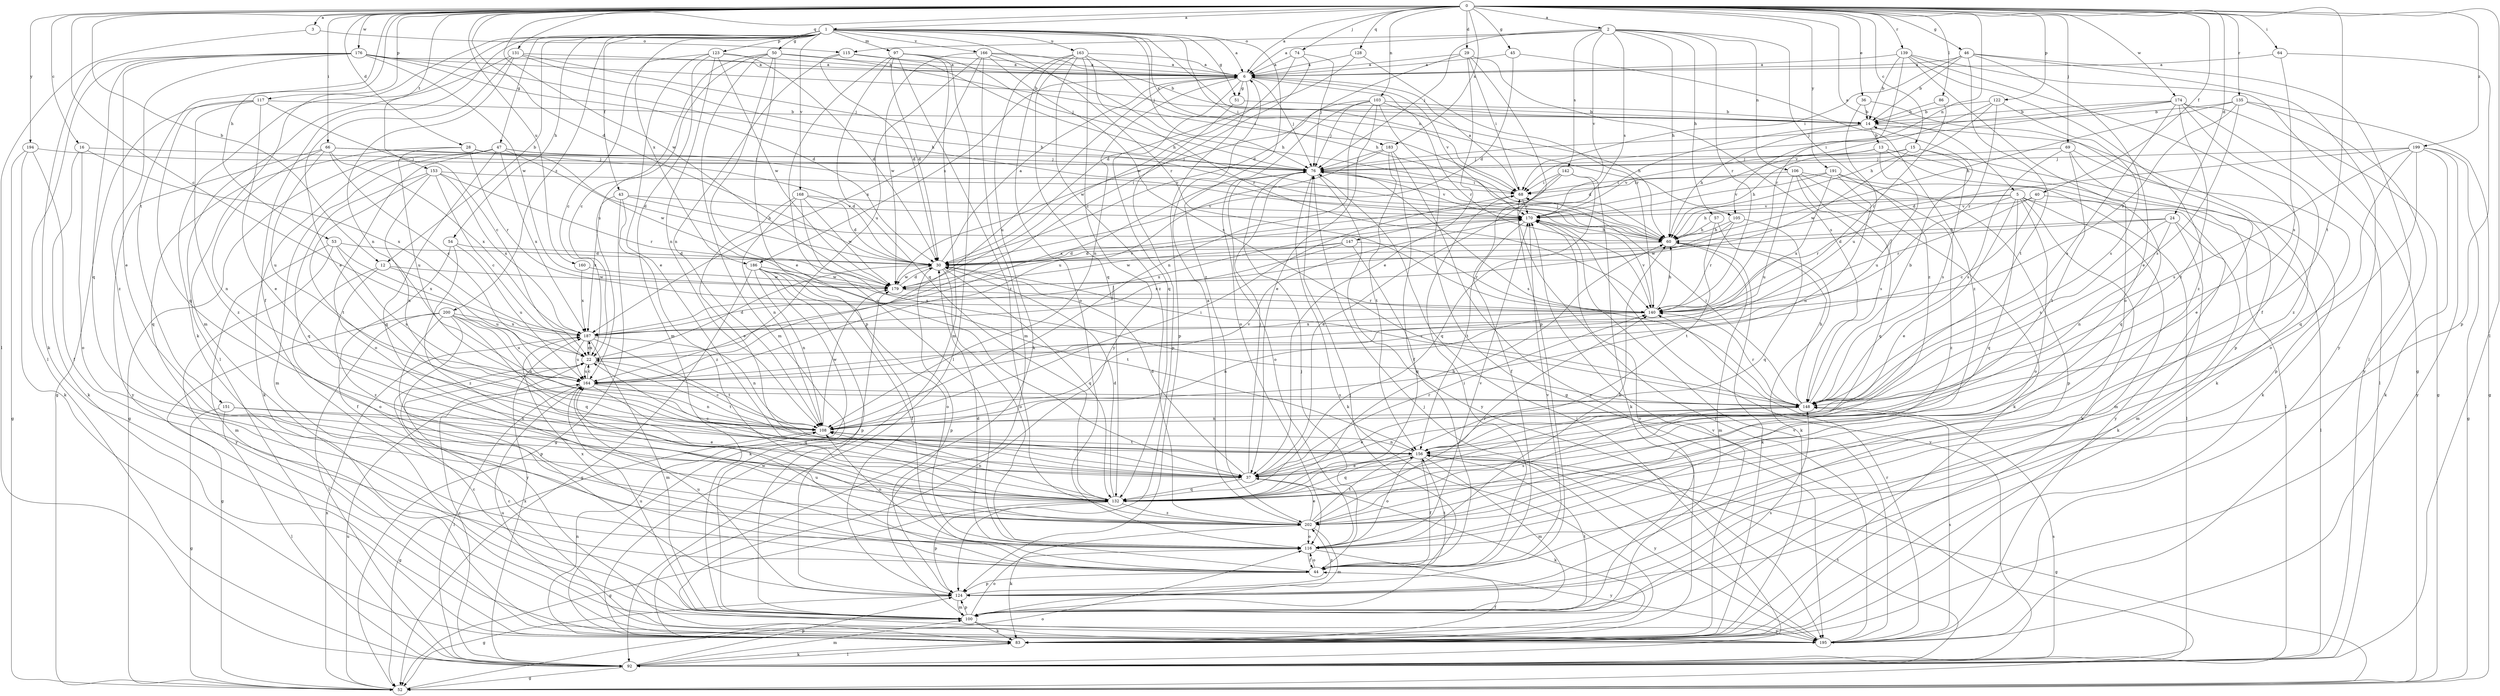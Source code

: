 strict digraph  {
0;
1;
2;
3;
5;
6;
12;
13;
14;
15;
16;
22;
24;
28;
29;
30;
36;
37;
40;
43;
44;
45;
46;
47;
50;
51;
52;
53;
54;
57;
60;
64;
66;
68;
69;
74;
76;
83;
86;
92;
97;
100;
103;
105;
106;
108;
115;
116;
117;
122;
123;
124;
128;
131;
132;
135;
139;
140;
142;
147;
148;
151;
153;
156;
160;
163;
164;
166;
168;
170;
174;
176;
179;
183;
186;
187;
191;
194;
195;
199;
200;
202;
0 -> 1  [label=a];
0 -> 2  [label=a];
0 -> 3  [label=a];
0 -> 5  [label=a];
0 -> 6  [label=a];
0 -> 12  [label=b];
0 -> 15  [label=c];
0 -> 16  [label=c];
0 -> 22  [label=c];
0 -> 24  [label=d];
0 -> 28  [label=d];
0 -> 29  [label=d];
0 -> 30  [label=d];
0 -> 36  [label=e];
0 -> 40  [label=f];
0 -> 45  [label=g];
0 -> 46  [label=g];
0 -> 53  [label=h];
0 -> 64  [label=i];
0 -> 66  [label=i];
0 -> 69  [label=j];
0 -> 74  [label=j];
0 -> 86  [label=l];
0 -> 92  [label=l];
0 -> 103  [label=n];
0 -> 105  [label=n];
0 -> 117  [label=p];
0 -> 122  [label=p];
0 -> 128  [label=q];
0 -> 131  [label=q];
0 -> 135  [label=r];
0 -> 139  [label=r];
0 -> 151  [label=t];
0 -> 153  [label=t];
0 -> 156  [label=t];
0 -> 160  [label=u];
0 -> 174  [label=w];
0 -> 176  [label=w];
0 -> 179  [label=w];
0 -> 183  [label=x];
0 -> 191  [label=y];
0 -> 194  [label=y];
0 -> 199  [label=z];
1 -> 6  [label=a];
1 -> 12  [label=b];
1 -> 43  [label=f];
1 -> 44  [label=f];
1 -> 47  [label=g];
1 -> 50  [label=g];
1 -> 51  [label=g];
1 -> 54  [label=h];
1 -> 68  [label=i];
1 -> 76  [label=j];
1 -> 83  [label=k];
1 -> 97  [label=m];
1 -> 100  [label=m];
1 -> 105  [label=n];
1 -> 123  [label=p];
1 -> 140  [label=r];
1 -> 163  [label=u];
1 -> 166  [label=v];
1 -> 168  [label=v];
1 -> 183  [label=x];
1 -> 186  [label=x];
1 -> 200  [label=z];
1 -> 202  [label=z];
2 -> 6  [label=a];
2 -> 57  [label=h];
2 -> 60  [label=h];
2 -> 76  [label=j];
2 -> 106  [label=n];
2 -> 115  [label=o];
2 -> 140  [label=r];
2 -> 142  [label=s];
2 -> 147  [label=s];
2 -> 170  [label=v];
2 -> 202  [label=z];
3 -> 92  [label=l];
3 -> 115  [label=o];
5 -> 37  [label=e];
5 -> 60  [label=h];
5 -> 83  [label=k];
5 -> 100  [label=m];
5 -> 116  [label=o];
5 -> 132  [label=q];
5 -> 140  [label=r];
5 -> 170  [label=v];
5 -> 195  [label=y];
6 -> 51  [label=g];
6 -> 76  [label=j];
6 -> 108  [label=n];
6 -> 124  [label=p];
6 -> 132  [label=q];
6 -> 140  [label=r];
6 -> 164  [label=u];
6 -> 170  [label=v];
6 -> 186  [label=x];
12 -> 116  [label=o];
12 -> 164  [label=u];
12 -> 179  [label=w];
12 -> 202  [label=z];
13 -> 76  [label=j];
13 -> 92  [label=l];
13 -> 132  [label=q];
13 -> 164  [label=u];
13 -> 170  [label=v];
14 -> 13  [label=b];
14 -> 30  [label=d];
14 -> 60  [label=h];
14 -> 83  [label=k];
15 -> 60  [label=h];
15 -> 76  [label=j];
15 -> 83  [label=k];
15 -> 148  [label=s];
15 -> 179  [label=w];
16 -> 76  [label=j];
16 -> 83  [label=k];
16 -> 116  [label=o];
16 -> 187  [label=x];
22 -> 30  [label=d];
22 -> 156  [label=t];
22 -> 164  [label=u];
22 -> 187  [label=x];
24 -> 30  [label=d];
24 -> 60  [label=h];
24 -> 83  [label=k];
24 -> 100  [label=m];
24 -> 108  [label=n];
24 -> 148  [label=s];
28 -> 30  [label=d];
28 -> 76  [label=j];
28 -> 132  [label=q];
28 -> 140  [label=r];
28 -> 164  [label=u];
29 -> 6  [label=a];
29 -> 30  [label=d];
29 -> 37  [label=e];
29 -> 68  [label=i];
29 -> 124  [label=p];
29 -> 148  [label=s];
30 -> 6  [label=a];
30 -> 116  [label=o];
30 -> 124  [label=p];
30 -> 132  [label=q];
30 -> 148  [label=s];
30 -> 179  [label=w];
36 -> 14  [label=b];
36 -> 124  [label=p];
36 -> 164  [label=u];
37 -> 22  [label=c];
37 -> 30  [label=d];
37 -> 76  [label=j];
37 -> 83  [label=k];
37 -> 132  [label=q];
37 -> 140  [label=r];
40 -> 22  [label=c];
40 -> 92  [label=l];
40 -> 140  [label=r];
40 -> 170  [label=v];
43 -> 52  [label=g];
43 -> 60  [label=h];
43 -> 170  [label=v];
43 -> 187  [label=x];
43 -> 202  [label=z];
44 -> 30  [label=d];
44 -> 68  [label=i];
44 -> 76  [label=j];
44 -> 116  [label=o];
44 -> 124  [label=p];
44 -> 156  [label=t];
44 -> 164  [label=u];
44 -> 170  [label=v];
44 -> 187  [label=x];
45 -> 6  [label=a];
45 -> 30  [label=d];
45 -> 202  [label=z];
46 -> 6  [label=a];
46 -> 14  [label=b];
46 -> 37  [label=e];
46 -> 68  [label=i];
46 -> 92  [label=l];
46 -> 156  [label=t];
46 -> 195  [label=y];
47 -> 52  [label=g];
47 -> 76  [label=j];
47 -> 83  [label=k];
47 -> 100  [label=m];
47 -> 116  [label=o];
47 -> 132  [label=q];
47 -> 170  [label=v];
47 -> 179  [label=w];
47 -> 187  [label=x];
50 -> 6  [label=a];
50 -> 22  [label=c];
50 -> 37  [label=e];
50 -> 68  [label=i];
50 -> 100  [label=m];
50 -> 124  [label=p];
50 -> 164  [label=u];
51 -> 14  [label=b];
51 -> 124  [label=p];
52 -> 116  [label=o];
52 -> 164  [label=u];
52 -> 187  [label=x];
53 -> 30  [label=d];
53 -> 100  [label=m];
53 -> 148  [label=s];
53 -> 187  [label=x];
53 -> 195  [label=y];
54 -> 30  [label=d];
54 -> 44  [label=f];
54 -> 164  [label=u];
54 -> 202  [label=z];
57 -> 60  [label=h];
57 -> 83  [label=k];
57 -> 156  [label=t];
60 -> 30  [label=d];
60 -> 76  [label=j];
60 -> 83  [label=k];
60 -> 100  [label=m];
64 -> 6  [label=a];
64 -> 124  [label=p];
64 -> 148  [label=s];
66 -> 22  [label=c];
66 -> 30  [label=d];
66 -> 76  [label=j];
66 -> 108  [label=n];
66 -> 164  [label=u];
66 -> 187  [label=x];
66 -> 195  [label=y];
68 -> 6  [label=a];
68 -> 170  [label=v];
69 -> 37  [label=e];
69 -> 76  [label=j];
69 -> 116  [label=o];
69 -> 148  [label=s];
69 -> 156  [label=t];
74 -> 6  [label=a];
74 -> 22  [label=c];
74 -> 76  [label=j];
74 -> 179  [label=w];
76 -> 68  [label=i];
76 -> 83  [label=k];
76 -> 116  [label=o];
76 -> 148  [label=s];
76 -> 170  [label=v];
76 -> 187  [label=x];
76 -> 195  [label=y];
83 -> 44  [label=f];
83 -> 92  [label=l];
83 -> 108  [label=n];
83 -> 170  [label=v];
83 -> 179  [label=w];
86 -> 14  [label=b];
86 -> 140  [label=r];
92 -> 22  [label=c];
92 -> 52  [label=g];
92 -> 76  [label=j];
92 -> 83  [label=k];
92 -> 100  [label=m];
92 -> 124  [label=p];
92 -> 148  [label=s];
92 -> 156  [label=t];
92 -> 170  [label=v];
92 -> 187  [label=x];
97 -> 6  [label=a];
97 -> 30  [label=d];
97 -> 76  [label=j];
97 -> 92  [label=l];
97 -> 100  [label=m];
97 -> 116  [label=o];
97 -> 132  [label=q];
97 -> 202  [label=z];
100 -> 22  [label=c];
100 -> 76  [label=j];
100 -> 83  [label=k];
100 -> 116  [label=o];
100 -> 124  [label=p];
100 -> 148  [label=s];
100 -> 156  [label=t];
100 -> 164  [label=u];
100 -> 170  [label=v];
100 -> 195  [label=y];
103 -> 14  [label=b];
103 -> 37  [label=e];
103 -> 52  [label=g];
103 -> 60  [label=h];
103 -> 76  [label=j];
103 -> 108  [label=n];
103 -> 116  [label=o];
103 -> 179  [label=w];
105 -> 60  [label=h];
105 -> 132  [label=q];
105 -> 140  [label=r];
105 -> 179  [label=w];
106 -> 68  [label=i];
106 -> 83  [label=k];
106 -> 124  [label=p];
106 -> 132  [label=q];
106 -> 148  [label=s];
106 -> 164  [label=u];
108 -> 22  [label=c];
108 -> 52  [label=g];
108 -> 68  [label=i];
108 -> 156  [label=t];
108 -> 170  [label=v];
108 -> 179  [label=w];
115 -> 6  [label=a];
115 -> 30  [label=d];
115 -> 60  [label=h];
115 -> 108  [label=n];
116 -> 44  [label=f];
116 -> 60  [label=h];
116 -> 108  [label=n];
116 -> 170  [label=v];
116 -> 195  [label=y];
117 -> 14  [label=b];
117 -> 22  [label=c];
117 -> 37  [label=e];
117 -> 52  [label=g];
117 -> 132  [label=q];
117 -> 202  [label=z];
122 -> 14  [label=b];
122 -> 60  [label=h];
122 -> 140  [label=r];
122 -> 148  [label=s];
122 -> 170  [label=v];
123 -> 6  [label=a];
123 -> 22  [label=c];
123 -> 30  [label=d];
123 -> 37  [label=e];
123 -> 100  [label=m];
123 -> 108  [label=n];
123 -> 179  [label=w];
124 -> 52  [label=g];
124 -> 100  [label=m];
124 -> 164  [label=u];
124 -> 202  [label=z];
128 -> 6  [label=a];
128 -> 30  [label=d];
128 -> 140  [label=r];
131 -> 6  [label=a];
131 -> 37  [label=e];
131 -> 60  [label=h];
131 -> 76  [label=j];
131 -> 92  [label=l];
131 -> 108  [label=n];
132 -> 30  [label=d];
132 -> 52  [label=g];
132 -> 60  [label=h];
132 -> 108  [label=n];
132 -> 124  [label=p];
132 -> 202  [label=z];
135 -> 14  [label=b];
135 -> 52  [label=g];
135 -> 60  [label=h];
135 -> 140  [label=r];
135 -> 148  [label=s];
135 -> 195  [label=y];
139 -> 6  [label=a];
139 -> 14  [label=b];
139 -> 44  [label=f];
139 -> 52  [label=g];
139 -> 116  [label=o];
139 -> 140  [label=r];
139 -> 202  [label=z];
140 -> 60  [label=h];
140 -> 108  [label=n];
140 -> 170  [label=v];
140 -> 187  [label=x];
142 -> 37  [label=e];
142 -> 44  [label=f];
142 -> 68  [label=i];
142 -> 83  [label=k];
142 -> 132  [label=q];
147 -> 30  [label=d];
147 -> 132  [label=q];
147 -> 140  [label=r];
147 -> 179  [label=w];
147 -> 187  [label=x];
148 -> 14  [label=b];
148 -> 37  [label=e];
148 -> 60  [label=h];
148 -> 68  [label=i];
148 -> 108  [label=n];
148 -> 140  [label=r];
151 -> 37  [label=e];
151 -> 52  [label=g];
151 -> 92  [label=l];
151 -> 108  [label=n];
153 -> 22  [label=c];
153 -> 68  [label=i];
153 -> 108  [label=n];
153 -> 132  [label=q];
153 -> 140  [label=r];
153 -> 156  [label=t];
153 -> 187  [label=x];
156 -> 37  [label=e];
156 -> 44  [label=f];
156 -> 52  [label=g];
156 -> 100  [label=m];
156 -> 108  [label=n];
156 -> 116  [label=o];
156 -> 132  [label=q];
156 -> 195  [label=y];
160 -> 179  [label=w];
160 -> 187  [label=x];
163 -> 6  [label=a];
163 -> 60  [label=h];
163 -> 83  [label=k];
163 -> 116  [label=o];
163 -> 132  [label=q];
163 -> 140  [label=r];
163 -> 195  [label=y];
163 -> 202  [label=z];
164 -> 22  [label=c];
164 -> 92  [label=l];
164 -> 108  [label=n];
164 -> 132  [label=q];
164 -> 148  [label=s];
166 -> 6  [label=a];
166 -> 14  [label=b];
166 -> 60  [label=h];
166 -> 100  [label=m];
166 -> 148  [label=s];
166 -> 164  [label=u];
166 -> 179  [label=w];
166 -> 187  [label=x];
168 -> 30  [label=d];
168 -> 37  [label=e];
168 -> 108  [label=n];
168 -> 148  [label=s];
168 -> 170  [label=v];
168 -> 179  [label=w];
170 -> 60  [label=h];
170 -> 156  [label=t];
170 -> 187  [label=x];
174 -> 14  [label=b];
174 -> 52  [label=g];
174 -> 68  [label=i];
174 -> 76  [label=j];
174 -> 92  [label=l];
174 -> 148  [label=s];
174 -> 156  [label=t];
174 -> 202  [label=z];
176 -> 6  [label=a];
176 -> 14  [label=b];
176 -> 30  [label=d];
176 -> 37  [label=e];
176 -> 60  [label=h];
176 -> 83  [label=k];
176 -> 92  [label=l];
176 -> 132  [label=q];
176 -> 179  [label=w];
176 -> 202  [label=z];
179 -> 30  [label=d];
179 -> 140  [label=r];
179 -> 170  [label=v];
183 -> 44  [label=f];
183 -> 76  [label=j];
183 -> 156  [label=t];
183 -> 164  [label=u];
183 -> 195  [label=y];
186 -> 44  [label=f];
186 -> 52  [label=g];
186 -> 83  [label=k];
186 -> 108  [label=n];
186 -> 116  [label=o];
186 -> 124  [label=p];
186 -> 156  [label=t];
186 -> 179  [label=w];
187 -> 22  [label=c];
187 -> 100  [label=m];
187 -> 108  [label=n];
187 -> 156  [label=t];
187 -> 164  [label=u];
191 -> 68  [label=i];
191 -> 92  [label=l];
191 -> 108  [label=n];
191 -> 170  [label=v];
191 -> 187  [label=x];
191 -> 202  [label=z];
194 -> 44  [label=f];
194 -> 52  [label=g];
194 -> 76  [label=j];
194 -> 83  [label=k];
195 -> 22  [label=c];
195 -> 68  [label=i];
195 -> 76  [label=j];
195 -> 140  [label=r];
195 -> 148  [label=s];
195 -> 164  [label=u];
195 -> 170  [label=v];
199 -> 30  [label=d];
199 -> 52  [label=g];
199 -> 76  [label=j];
199 -> 83  [label=k];
199 -> 124  [label=p];
199 -> 132  [label=q];
199 -> 148  [label=s];
199 -> 195  [label=y];
200 -> 52  [label=g];
200 -> 92  [label=l];
200 -> 108  [label=n];
200 -> 124  [label=p];
200 -> 132  [label=q];
200 -> 164  [label=u];
200 -> 187  [label=x];
200 -> 195  [label=y];
202 -> 6  [label=a];
202 -> 37  [label=e];
202 -> 83  [label=k];
202 -> 100  [label=m];
202 -> 116  [label=o];
202 -> 140  [label=r];
202 -> 148  [label=s];
202 -> 156  [label=t];
}
